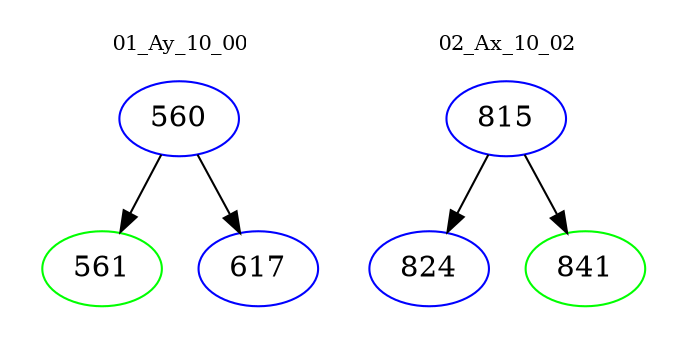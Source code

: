 digraph{
subgraph cluster_0 {
color = white
label = "01_Ay_10_00";
fontsize=10;
T0_560 [label="560", color="blue"]
T0_560 -> T0_561 [color="black"]
T0_561 [label="561", color="green"]
T0_560 -> T0_617 [color="black"]
T0_617 [label="617", color="blue"]
}
subgraph cluster_1 {
color = white
label = "02_Ax_10_02";
fontsize=10;
T1_815 [label="815", color="blue"]
T1_815 -> T1_824 [color="black"]
T1_824 [label="824", color="blue"]
T1_815 -> T1_841 [color="black"]
T1_841 [label="841", color="green"]
}
}
